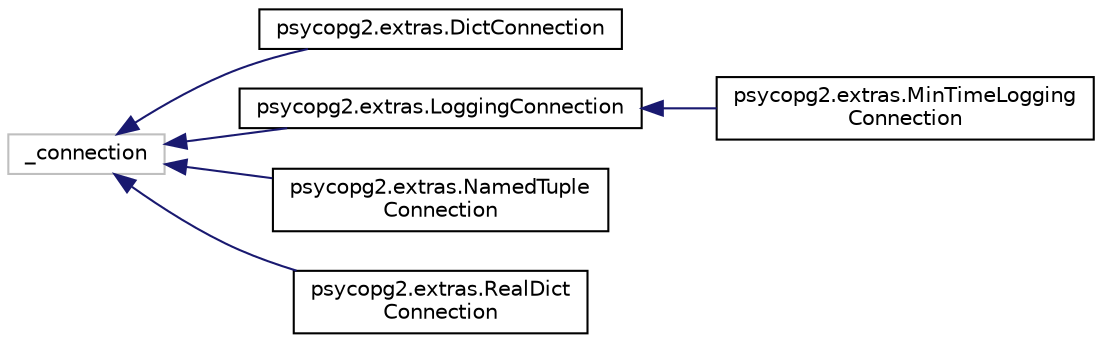 digraph "Graphical Class Hierarchy"
{
 // LATEX_PDF_SIZE
  edge [fontname="Helvetica",fontsize="10",labelfontname="Helvetica",labelfontsize="10"];
  node [fontname="Helvetica",fontsize="10",shape=record];
  rankdir="LR";
  Node29 [label="_connection",height=0.2,width=0.4,color="grey75", fillcolor="white", style="filled",tooltip=" "];
  Node29 -> Node0 [dir="back",color="midnightblue",fontsize="10",style="solid",fontname="Helvetica"];
  Node0 [label="psycopg2.extras.DictConnection",height=0.2,width=0.4,color="black", fillcolor="white", style="filled",URL="$classpsycopg2_1_1extras_1_1_dict_connection.html",tooltip=" "];
  Node29 -> Node31 [dir="back",color="midnightblue",fontsize="10",style="solid",fontname="Helvetica"];
  Node31 [label="psycopg2.extras.LoggingConnection",height=0.2,width=0.4,color="black", fillcolor="white", style="filled",URL="$classpsycopg2_1_1extras_1_1_logging_connection.html",tooltip=" "];
  Node31 -> Node32 [dir="back",color="midnightblue",fontsize="10",style="solid",fontname="Helvetica"];
  Node32 [label="psycopg2.extras.MinTimeLogging\lConnection",height=0.2,width=0.4,color="black", fillcolor="white", style="filled",URL="$classpsycopg2_1_1extras_1_1_min_time_logging_connection.html",tooltip=" "];
  Node29 -> Node33 [dir="back",color="midnightblue",fontsize="10",style="solid",fontname="Helvetica"];
  Node33 [label="psycopg2.extras.NamedTuple\lConnection",height=0.2,width=0.4,color="black", fillcolor="white", style="filled",URL="$classpsycopg2_1_1extras_1_1_named_tuple_connection.html",tooltip=" "];
  Node29 -> Node34 [dir="back",color="midnightblue",fontsize="10",style="solid",fontname="Helvetica"];
  Node34 [label="psycopg2.extras.RealDict\lConnection",height=0.2,width=0.4,color="black", fillcolor="white", style="filled",URL="$classpsycopg2_1_1extras_1_1_real_dict_connection.html",tooltip=" "];
}
